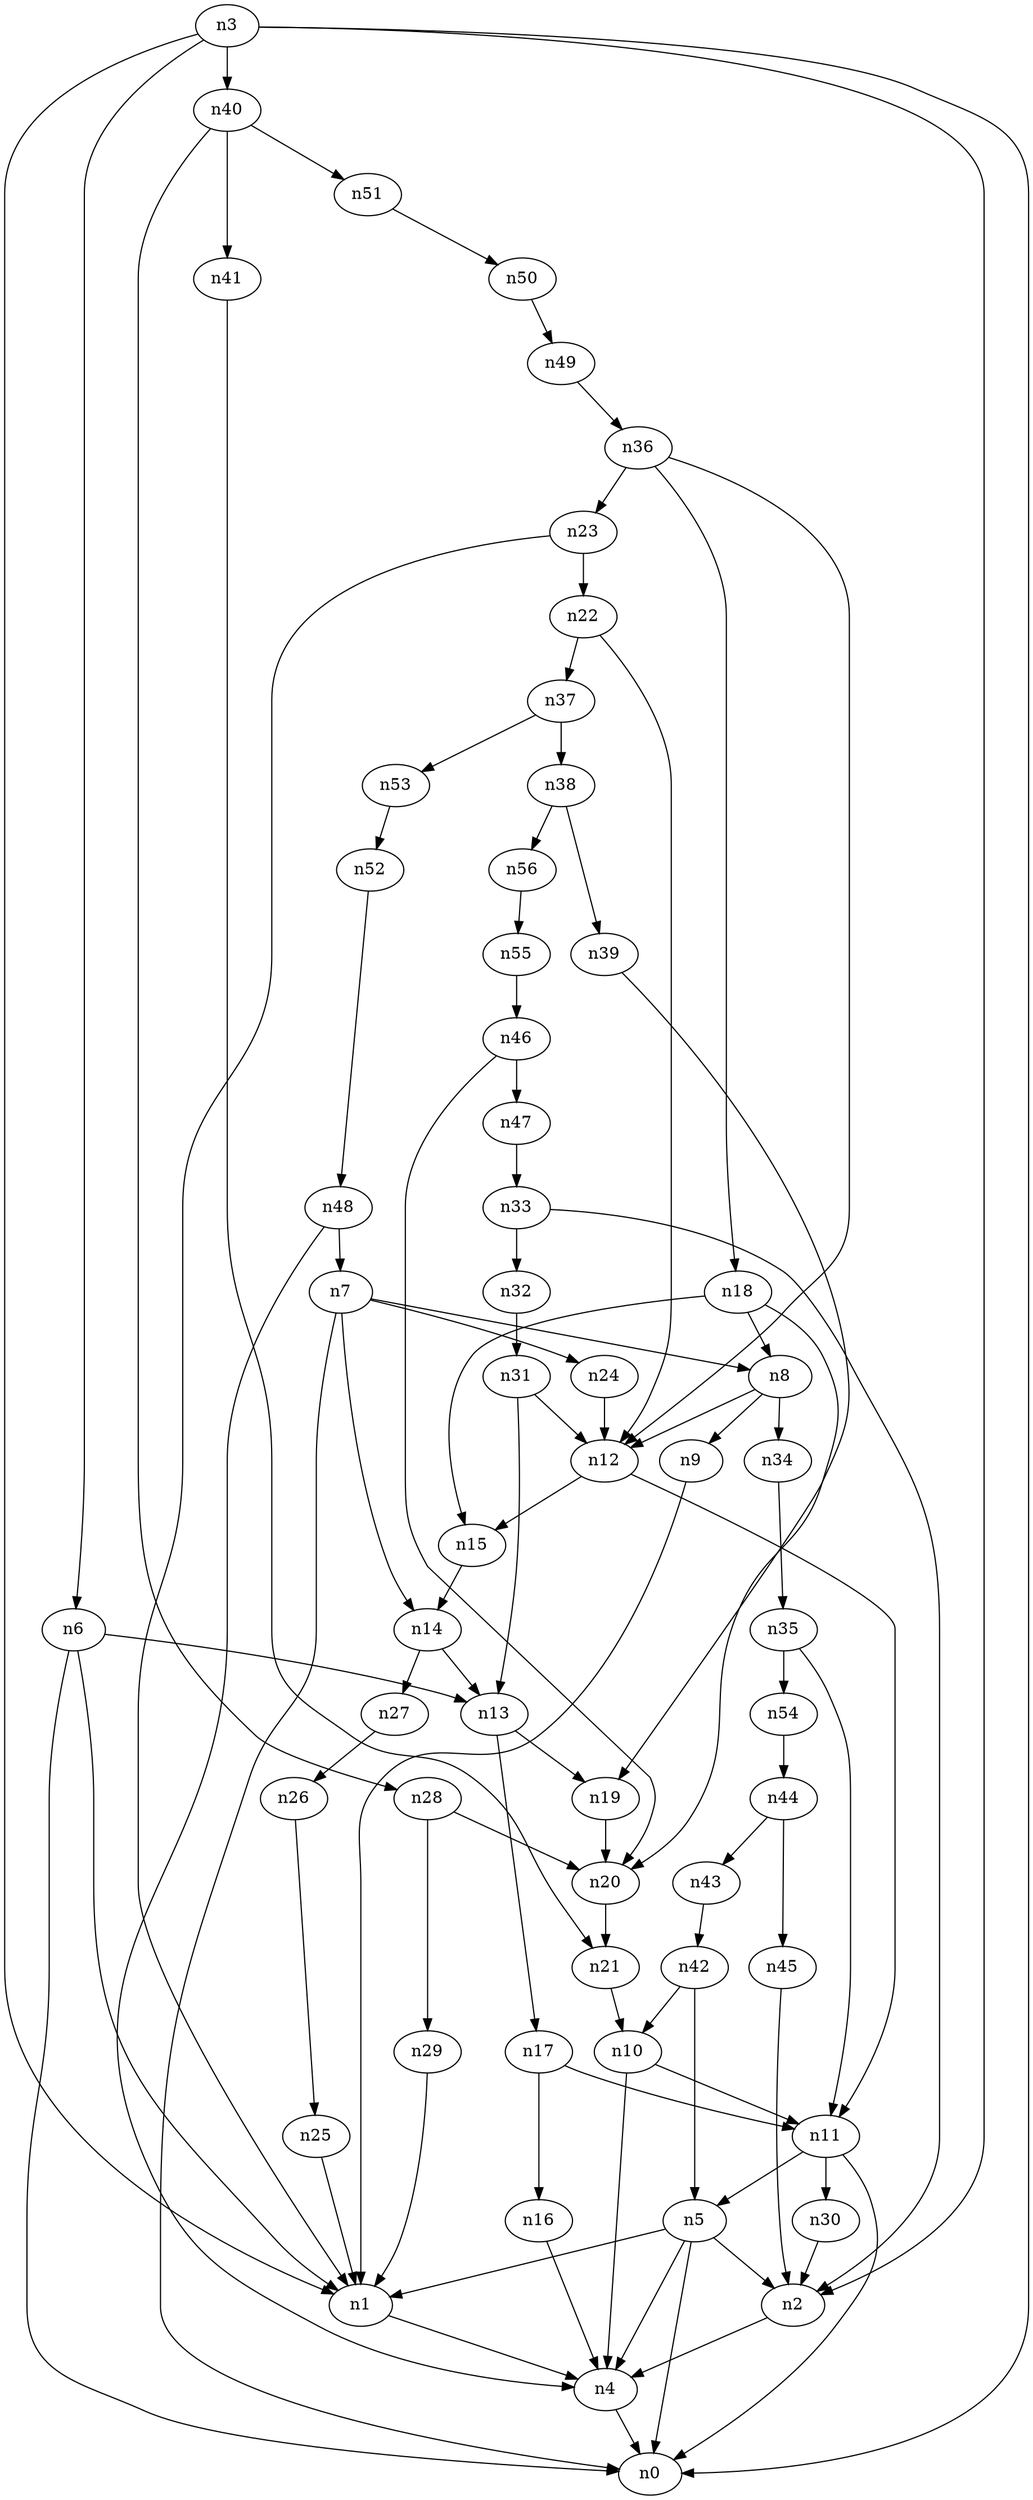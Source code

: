 digraph G {
	n1 -> n4	 [_graphml_id=e4];
	n2 -> n4	 [_graphml_id=e7];
	n3 -> n0	 [_graphml_id=e0];
	n3 -> n1	 [_graphml_id=e3];
	n3 -> n2	 [_graphml_id=e6];
	n3 -> n6	 [_graphml_id=e11];
	n3 -> n40	 [_graphml_id=e91];
	n4 -> n0	 [_graphml_id=e1];
	n5 -> n0	 [_graphml_id=e2];
	n5 -> n1	 [_graphml_id=e5];
	n5 -> n2	 [_graphml_id=e8];
	n5 -> n4	 [_graphml_id=e12];
	n6 -> n0	 [_graphml_id=e10];
	n6 -> n1	 [_graphml_id=e9];
	n6 -> n13	 [_graphml_id=e23];
	n7 -> n0	 [_graphml_id=e13];
	n7 -> n8	 [_graphml_id=e14];
	n7 -> n14	 [_graphml_id=e42];
	n7 -> n24	 [_graphml_id=e40];
	n8 -> n9	 [_graphml_id=e15];
	n8 -> n12	 [_graphml_id=e21];
	n8 -> n34	 [_graphml_id=e57];
	n9 -> n1	 [_graphml_id=e16];
	n10 -> n4	 [_graphml_id=e17];
	n10 -> n11	 [_graphml_id=e18];
	n11 -> n0	 [_graphml_id=e22];
	n11 -> n5	 [_graphml_id=e19];
	n11 -> n30	 [_graphml_id=e50];
	n12 -> n11	 [_graphml_id=e20];
	n12 -> n15	 [_graphml_id=e26];
	n13 -> n17	 [_graphml_id=e29];
	n13 -> n19	 [_graphml_id=e33];
	n14 -> n13	 [_graphml_id=e24];
	n14 -> n27	 [_graphml_id=e46];
	n15 -> n14	 [_graphml_id=e25];
	n16 -> n4	 [_graphml_id=e27];
	n17 -> n11	 [_graphml_id=e32];
	n17 -> n16	 [_graphml_id=e28];
	n18 -> n8	 [_graphml_id=e31];
	n18 -> n15	 [_graphml_id=e30];
	n18 -> n20	 [_graphml_id=e52];
	n19 -> n20	 [_graphml_id=e34];
	n20 -> n21	 [_graphml_id=e35];
	n21 -> n10	 [_graphml_id=e36];
	n22 -> n12	 [_graphml_id=e37];
	n22 -> n37	 [_graphml_id=e62];
	n23 -> n1	 [_graphml_id=e39];
	n23 -> n22	 [_graphml_id=e38];
	n24 -> n12	 [_graphml_id=e41];
	n25 -> n1	 [_graphml_id=e43];
	n26 -> n25	 [_graphml_id=e44];
	n27 -> n26	 [_graphml_id=e45];
	n28 -> n20	 [_graphml_id=e47];
	n28 -> n29	 [_graphml_id=e48];
	n29 -> n1	 [_graphml_id=e49];
	n30 -> n2	 [_graphml_id=e51];
	n31 -> n12	 [_graphml_id=e53];
	n31 -> n13	 [_graphml_id=e71];
	n32 -> n31	 [_graphml_id=e54];
	n33 -> n2	 [_graphml_id=e56];
	n33 -> n32	 [_graphml_id=e55];
	n34 -> n35	 [_graphml_id=e58];
	n35 -> n11	 [_graphml_id=e59];
	n35 -> n54	 [_graphml_id=e89];
	n36 -> n12	 [_graphml_id=e61];
	n36 -> n18	 [_graphml_id=e81];
	n36 -> n23	 [_graphml_id=e60];
	n37 -> n38	 [_graphml_id=e63];
	n37 -> n53	 [_graphml_id=e88];
	n38 -> n39	 [_graphml_id=e64];
	n38 -> n56	 [_graphml_id=e94];
	n39 -> n19	 [_graphml_id=e65];
	n40 -> n28	 [_graphml_id=e66];
	n40 -> n41	 [_graphml_id=e67];
	n40 -> n51	 [_graphml_id=e85];
	n41 -> n21	 [_graphml_id=e68];
	n42 -> n5	 [_graphml_id=e69];
	n42 -> n10	 [_graphml_id=e70];
	n43 -> n42	 [_graphml_id=e72];
	n44 -> n43	 [_graphml_id=e73];
	n44 -> n45	 [_graphml_id=e74];
	n45 -> n2	 [_graphml_id=e75];
	n46 -> n20	 [_graphml_id=e76];
	n46 -> n47	 [_graphml_id=e77];
	n47 -> n33	 [_graphml_id=e78];
	n48 -> n4	 [_graphml_id=e80];
	n48 -> n7	 [_graphml_id=e79];
	n49 -> n36	 [_graphml_id=e82];
	n50 -> n49	 [_graphml_id=e83];
	n51 -> n50	 [_graphml_id=e84];
	n52 -> n48	 [_graphml_id=e86];
	n53 -> n52	 [_graphml_id=e87];
	n54 -> n44	 [_graphml_id=e90];
	n55 -> n46	 [_graphml_id=e92];
	n56 -> n55	 [_graphml_id=e93];
}
